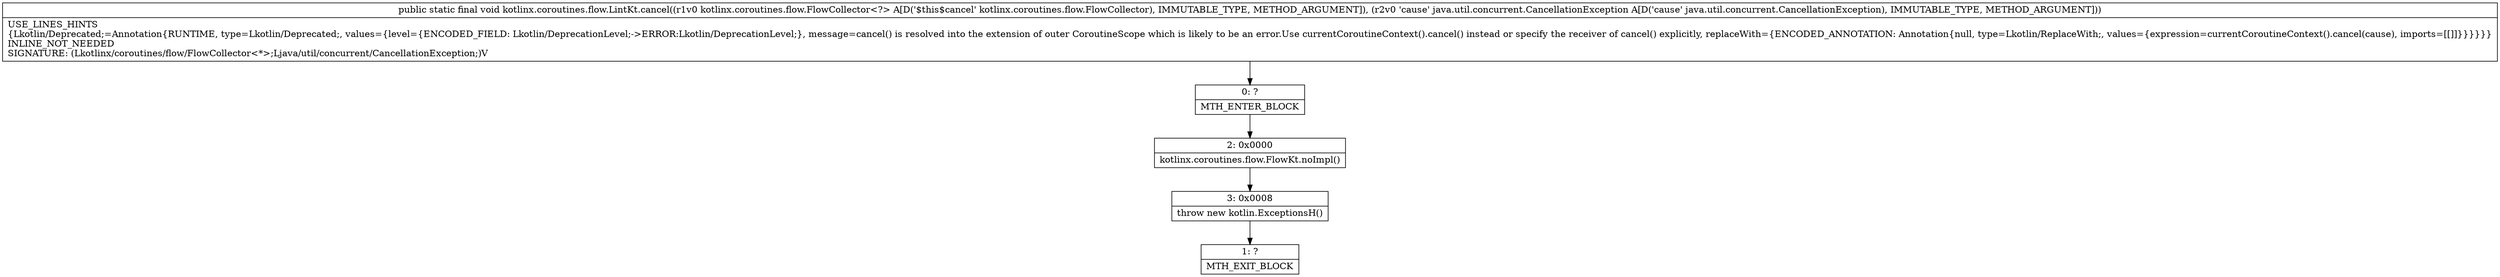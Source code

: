 digraph "CFG forkotlinx.coroutines.flow.LintKt.cancel(Lkotlinx\/coroutines\/flow\/FlowCollector;Ljava\/util\/concurrent\/CancellationException;)V" {
Node_0 [shape=record,label="{0\:\ ?|MTH_ENTER_BLOCK\l}"];
Node_2 [shape=record,label="{2\:\ 0x0000|kotlinx.coroutines.flow.FlowKt.noImpl()\l}"];
Node_3 [shape=record,label="{3\:\ 0x0008|throw new kotlin.ExceptionsH()\l}"];
Node_1 [shape=record,label="{1\:\ ?|MTH_EXIT_BLOCK\l}"];
MethodNode[shape=record,label="{public static final void kotlinx.coroutines.flow.LintKt.cancel((r1v0 kotlinx.coroutines.flow.FlowCollector\<?\> A[D('$this$cancel' kotlinx.coroutines.flow.FlowCollector), IMMUTABLE_TYPE, METHOD_ARGUMENT]), (r2v0 'cause' java.util.concurrent.CancellationException A[D('cause' java.util.concurrent.CancellationException), IMMUTABLE_TYPE, METHOD_ARGUMENT]))  | USE_LINES_HINTS\l\{Lkotlin\/Deprecated;=Annotation\{RUNTIME, type=Lkotlin\/Deprecated;, values=\{level=\{ENCODED_FIELD: Lkotlin\/DeprecationLevel;\-\>ERROR:Lkotlin\/DeprecationLevel;\}, message=cancel() is resolved into the extension of outer CoroutineScope which is likely to be an error.Use currentCoroutineContext().cancel() instead or specify the receiver of cancel() explicitly, replaceWith=\{ENCODED_ANNOTATION: Annotation\{null, type=Lkotlin\/ReplaceWith;, values=\{expression=currentCoroutineContext().cancel(cause), imports=[[]]\}\}\}\}\}\}\lINLINE_NOT_NEEDED\lSIGNATURE: (Lkotlinx\/coroutines\/flow\/FlowCollector\<*\>;Ljava\/util\/concurrent\/CancellationException;)V\l}"];
MethodNode -> Node_0;Node_0 -> Node_2;
Node_2 -> Node_3;
Node_3 -> Node_1;
}

